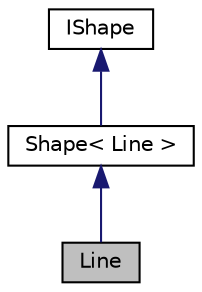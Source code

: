 digraph "Line"
{
  edge [fontname="Helvetica",fontsize="10",labelfontname="Helvetica",labelfontsize="10"];
  node [fontname="Helvetica",fontsize="10",shape=record];
  Node0 [label="Line",height=0.2,width=0.4,color="black", fillcolor="grey75", style="filled", fontcolor="black"];
  Node1 -> Node0 [dir="back",color="midnightblue",fontsize="10",style="solid",fontname="Helvetica"];
  Node1 [label="Shape\< Line \>",height=0.2,width=0.4,color="black", fillcolor="white", style="filled",URL="$classShape.html"];
  Node2 -> Node1 [dir="back",color="midnightblue",fontsize="10",style="solid",fontname="Helvetica"];
  Node2 [label="IShape",height=0.2,width=0.4,color="black", fillcolor="white", style="filled",URL="$classIShape.html"];
}
